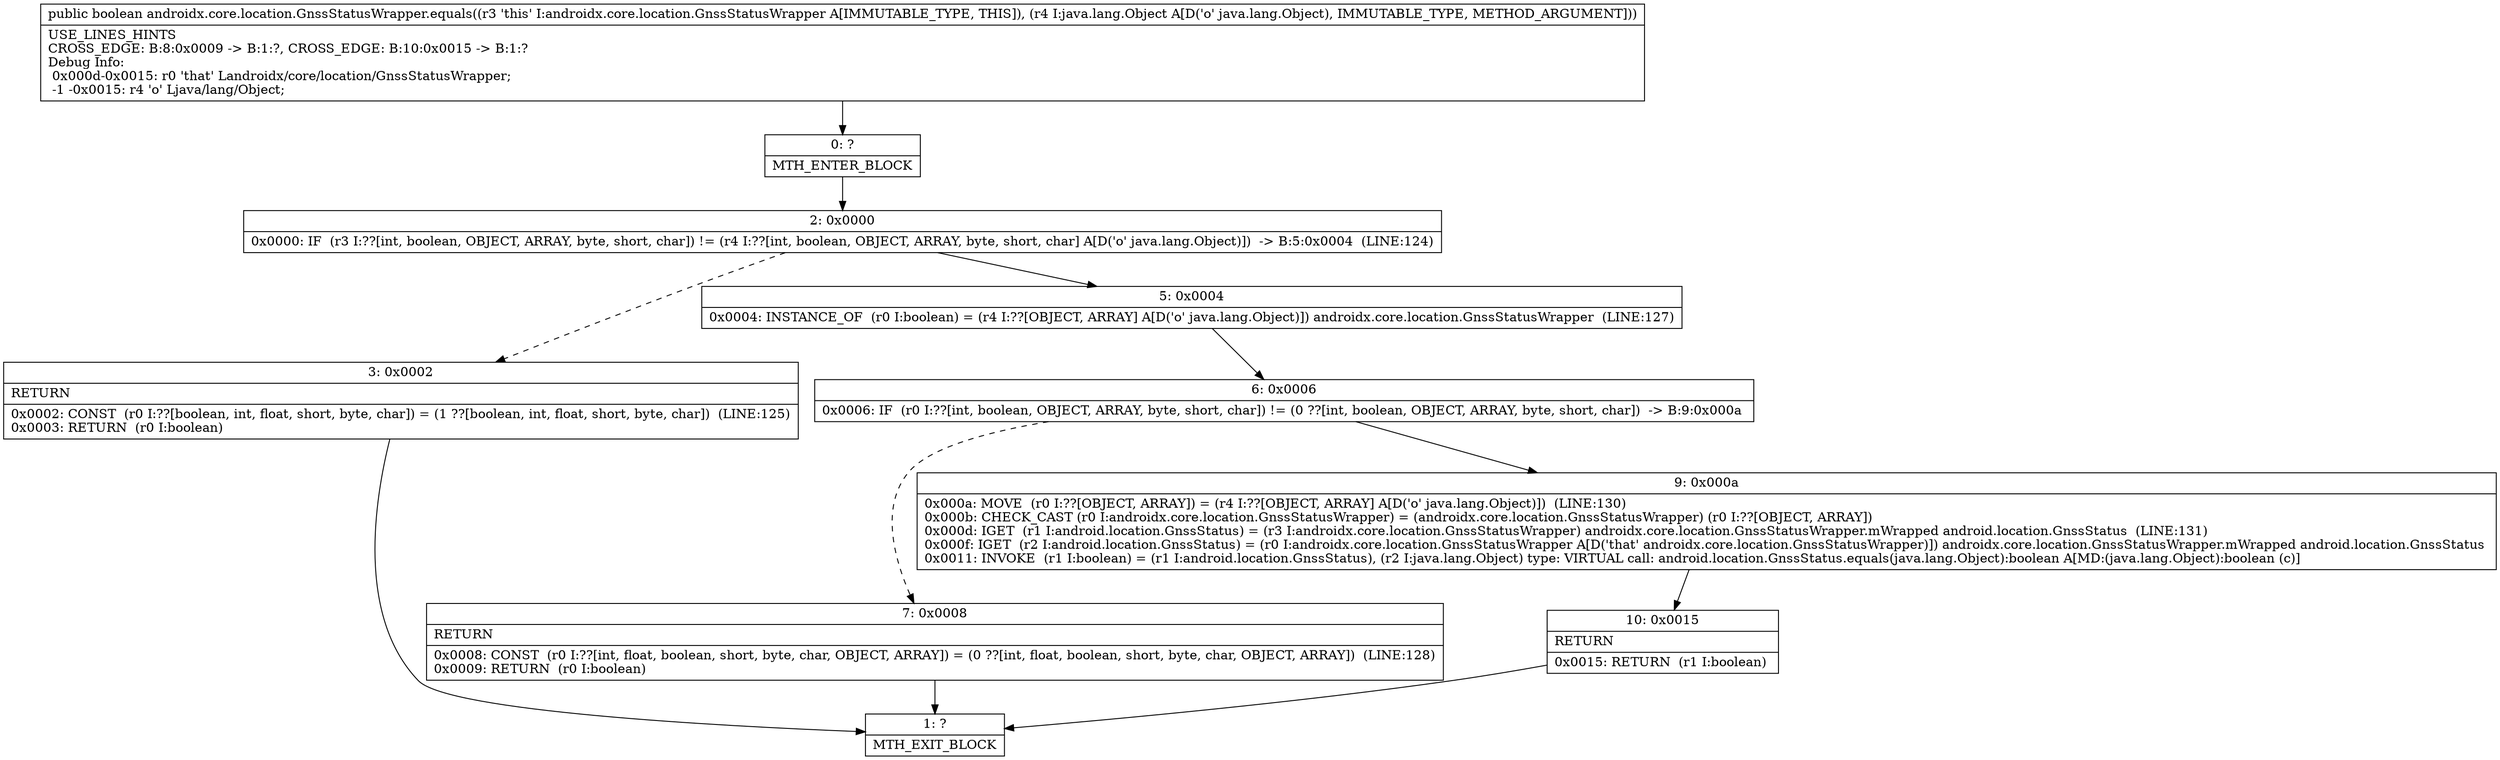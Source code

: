 digraph "CFG forandroidx.core.location.GnssStatusWrapper.equals(Ljava\/lang\/Object;)Z" {
Node_0 [shape=record,label="{0\:\ ?|MTH_ENTER_BLOCK\l}"];
Node_2 [shape=record,label="{2\:\ 0x0000|0x0000: IF  (r3 I:??[int, boolean, OBJECT, ARRAY, byte, short, char]) != (r4 I:??[int, boolean, OBJECT, ARRAY, byte, short, char] A[D('o' java.lang.Object)])  \-\> B:5:0x0004  (LINE:124)\l}"];
Node_3 [shape=record,label="{3\:\ 0x0002|RETURN\l|0x0002: CONST  (r0 I:??[boolean, int, float, short, byte, char]) = (1 ??[boolean, int, float, short, byte, char])  (LINE:125)\l0x0003: RETURN  (r0 I:boolean) \l}"];
Node_1 [shape=record,label="{1\:\ ?|MTH_EXIT_BLOCK\l}"];
Node_5 [shape=record,label="{5\:\ 0x0004|0x0004: INSTANCE_OF  (r0 I:boolean) = (r4 I:??[OBJECT, ARRAY] A[D('o' java.lang.Object)]) androidx.core.location.GnssStatusWrapper  (LINE:127)\l}"];
Node_6 [shape=record,label="{6\:\ 0x0006|0x0006: IF  (r0 I:??[int, boolean, OBJECT, ARRAY, byte, short, char]) != (0 ??[int, boolean, OBJECT, ARRAY, byte, short, char])  \-\> B:9:0x000a \l}"];
Node_7 [shape=record,label="{7\:\ 0x0008|RETURN\l|0x0008: CONST  (r0 I:??[int, float, boolean, short, byte, char, OBJECT, ARRAY]) = (0 ??[int, float, boolean, short, byte, char, OBJECT, ARRAY])  (LINE:128)\l0x0009: RETURN  (r0 I:boolean) \l}"];
Node_9 [shape=record,label="{9\:\ 0x000a|0x000a: MOVE  (r0 I:??[OBJECT, ARRAY]) = (r4 I:??[OBJECT, ARRAY] A[D('o' java.lang.Object)])  (LINE:130)\l0x000b: CHECK_CAST (r0 I:androidx.core.location.GnssStatusWrapper) = (androidx.core.location.GnssStatusWrapper) (r0 I:??[OBJECT, ARRAY]) \l0x000d: IGET  (r1 I:android.location.GnssStatus) = (r3 I:androidx.core.location.GnssStatusWrapper) androidx.core.location.GnssStatusWrapper.mWrapped android.location.GnssStatus  (LINE:131)\l0x000f: IGET  (r2 I:android.location.GnssStatus) = (r0 I:androidx.core.location.GnssStatusWrapper A[D('that' androidx.core.location.GnssStatusWrapper)]) androidx.core.location.GnssStatusWrapper.mWrapped android.location.GnssStatus \l0x0011: INVOKE  (r1 I:boolean) = (r1 I:android.location.GnssStatus), (r2 I:java.lang.Object) type: VIRTUAL call: android.location.GnssStatus.equals(java.lang.Object):boolean A[MD:(java.lang.Object):boolean (c)]\l}"];
Node_10 [shape=record,label="{10\:\ 0x0015|RETURN\l|0x0015: RETURN  (r1 I:boolean) \l}"];
MethodNode[shape=record,label="{public boolean androidx.core.location.GnssStatusWrapper.equals((r3 'this' I:androidx.core.location.GnssStatusWrapper A[IMMUTABLE_TYPE, THIS]), (r4 I:java.lang.Object A[D('o' java.lang.Object), IMMUTABLE_TYPE, METHOD_ARGUMENT]))  | USE_LINES_HINTS\lCROSS_EDGE: B:8:0x0009 \-\> B:1:?, CROSS_EDGE: B:10:0x0015 \-\> B:1:?\lDebug Info:\l  0x000d\-0x0015: r0 'that' Landroidx\/core\/location\/GnssStatusWrapper;\l  \-1 \-0x0015: r4 'o' Ljava\/lang\/Object;\l}"];
MethodNode -> Node_0;Node_0 -> Node_2;
Node_2 -> Node_3[style=dashed];
Node_2 -> Node_5;
Node_3 -> Node_1;
Node_5 -> Node_6;
Node_6 -> Node_7[style=dashed];
Node_6 -> Node_9;
Node_7 -> Node_1;
Node_9 -> Node_10;
Node_10 -> Node_1;
}


